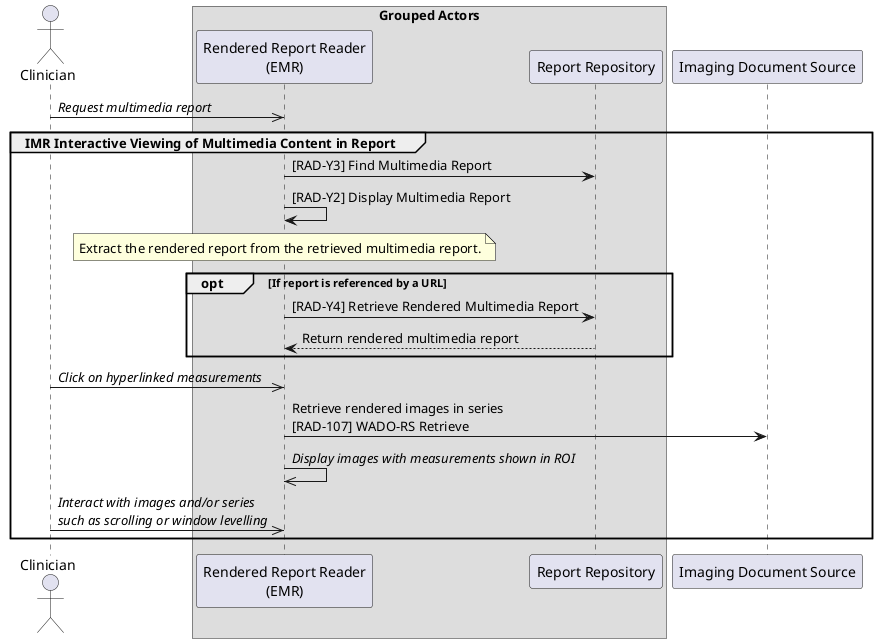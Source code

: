 @startuml

actor Clinician as Clinician

box Grouped Actors
participant "Rendered Report Reader\n(EMR)" as EMR
participant "Report Repository" as Repo
end box

participant "Imaging Document Source" as Archive

Clinician->>EMR: //Request multimedia report//
group IMR Interactive Viewing of Multimedia Content in Report
EMR->Repo: [RAD-Y3] Find Multimedia Report
EMR->EMR: [RAD-Y2] Display Multimedia Report
note over EMR
Extract the rendered report from the retrieved multimedia report.
end note

opt If report is referenced by a URL
EMR->Repo: [RAD-Y4] Retrieve Rendered Multimedia Report
Repo-->EMR: Return rendered multimedia report
end

Clinician->>EMR: //Click on hyperlinked measurements//

EMR->Archive: Retrieve rendered images in series\n[RAD-107] WADO-RS Retrieve
EMR->>EMR: //Display images with measurements shown in ROI//

Clinician->>EMR: //Interact with images and/or series//\n//such as scrolling or window levelling//

end

@enduml